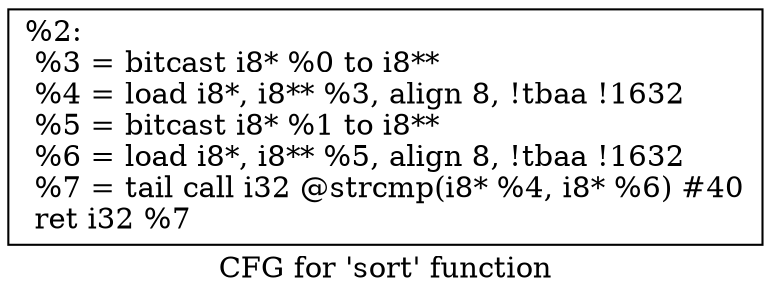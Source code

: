 digraph "CFG for 'sort' function" {
	label="CFG for 'sort' function";

	Node0x1b13540 [shape=record,label="{%2:\l  %3 = bitcast i8* %0 to i8**\l  %4 = load i8*, i8** %3, align 8, !tbaa !1632\l  %5 = bitcast i8* %1 to i8**\l  %6 = load i8*, i8** %5, align 8, !tbaa !1632\l  %7 = tail call i32 @strcmp(i8* %4, i8* %6) #40\l  ret i32 %7\l}"];
}
